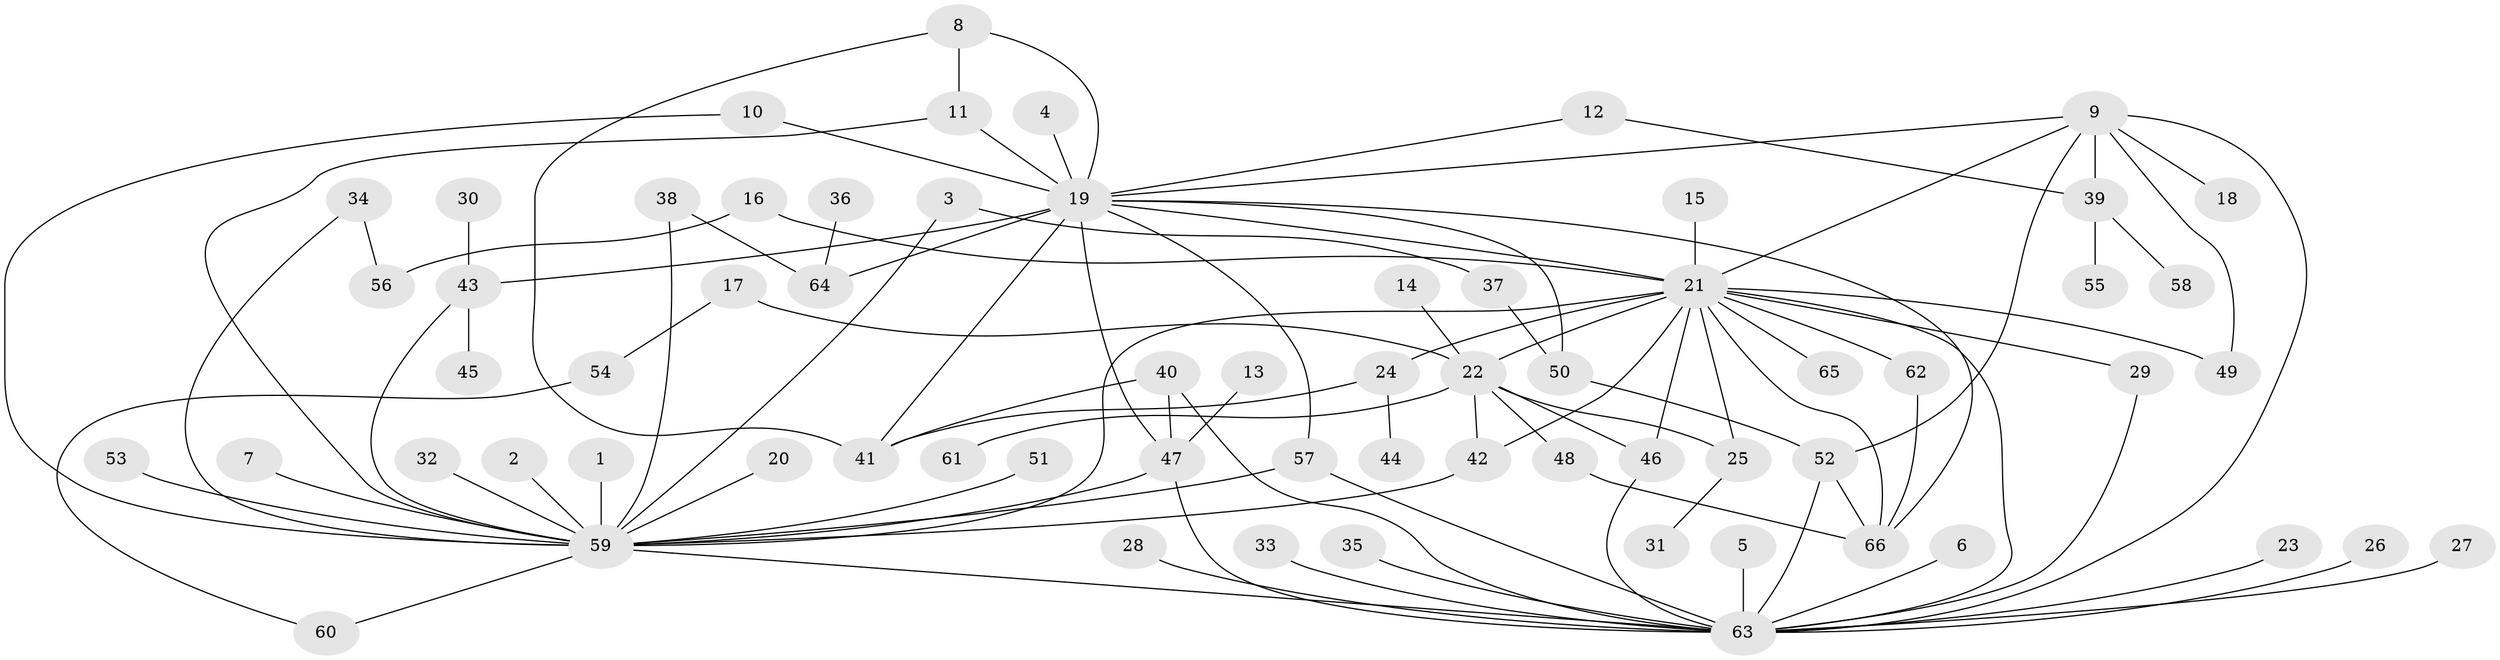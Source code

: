 // original degree distribution, {21: 0.007575757575757576, 20: 0.015151515151515152, 9: 0.015151515151515152, 7: 0.015151515151515152, 1: 0.49242424242424243, 2: 0.24242424242424243, 4: 0.06818181818181818, 3: 0.11363636363636363, 5: 0.015151515151515152, 19: 0.007575757575757576, 6: 0.007575757575757576}
// Generated by graph-tools (version 1.1) at 2025/01/03/09/25 03:01:37]
// undirected, 66 vertices, 98 edges
graph export_dot {
graph [start="1"]
  node [color=gray90,style=filled];
  1;
  2;
  3;
  4;
  5;
  6;
  7;
  8;
  9;
  10;
  11;
  12;
  13;
  14;
  15;
  16;
  17;
  18;
  19;
  20;
  21;
  22;
  23;
  24;
  25;
  26;
  27;
  28;
  29;
  30;
  31;
  32;
  33;
  34;
  35;
  36;
  37;
  38;
  39;
  40;
  41;
  42;
  43;
  44;
  45;
  46;
  47;
  48;
  49;
  50;
  51;
  52;
  53;
  54;
  55;
  56;
  57;
  58;
  59;
  60;
  61;
  62;
  63;
  64;
  65;
  66;
  1 -- 59 [weight=1.0];
  2 -- 59 [weight=1.0];
  3 -- 37 [weight=1.0];
  3 -- 59 [weight=1.0];
  4 -- 19 [weight=1.0];
  5 -- 63 [weight=1.0];
  6 -- 63 [weight=1.0];
  7 -- 59 [weight=1.0];
  8 -- 11 [weight=1.0];
  8 -- 19 [weight=1.0];
  8 -- 41 [weight=1.0];
  9 -- 18 [weight=1.0];
  9 -- 19 [weight=1.0];
  9 -- 21 [weight=1.0];
  9 -- 39 [weight=1.0];
  9 -- 49 [weight=1.0];
  9 -- 52 [weight=1.0];
  9 -- 63 [weight=1.0];
  10 -- 19 [weight=1.0];
  10 -- 59 [weight=1.0];
  11 -- 19 [weight=2.0];
  11 -- 59 [weight=1.0];
  12 -- 19 [weight=1.0];
  12 -- 39 [weight=1.0];
  13 -- 47 [weight=1.0];
  14 -- 22 [weight=1.0];
  15 -- 21 [weight=1.0];
  16 -- 21 [weight=1.0];
  16 -- 56 [weight=1.0];
  17 -- 22 [weight=1.0];
  17 -- 54 [weight=1.0];
  19 -- 21 [weight=1.0];
  19 -- 41 [weight=1.0];
  19 -- 43 [weight=1.0];
  19 -- 47 [weight=1.0];
  19 -- 50 [weight=1.0];
  19 -- 57 [weight=1.0];
  19 -- 64 [weight=2.0];
  19 -- 66 [weight=1.0];
  20 -- 59 [weight=1.0];
  21 -- 22 [weight=1.0];
  21 -- 24 [weight=1.0];
  21 -- 25 [weight=1.0];
  21 -- 29 [weight=1.0];
  21 -- 42 [weight=1.0];
  21 -- 46 [weight=2.0];
  21 -- 49 [weight=1.0];
  21 -- 59 [weight=1.0];
  21 -- 62 [weight=1.0];
  21 -- 63 [weight=1.0];
  21 -- 65 [weight=1.0];
  21 -- 66 [weight=1.0];
  22 -- 25 [weight=1.0];
  22 -- 42 [weight=1.0];
  22 -- 46 [weight=1.0];
  22 -- 48 [weight=1.0];
  22 -- 61 [weight=1.0];
  23 -- 63 [weight=1.0];
  24 -- 41 [weight=1.0];
  24 -- 44 [weight=1.0];
  25 -- 31 [weight=1.0];
  26 -- 63 [weight=1.0];
  27 -- 63 [weight=1.0];
  28 -- 63 [weight=1.0];
  29 -- 63 [weight=1.0];
  30 -- 43 [weight=1.0];
  32 -- 59 [weight=1.0];
  33 -- 63 [weight=1.0];
  34 -- 56 [weight=1.0];
  34 -- 59 [weight=1.0];
  35 -- 63 [weight=1.0];
  36 -- 64 [weight=1.0];
  37 -- 50 [weight=1.0];
  38 -- 59 [weight=1.0];
  38 -- 64 [weight=1.0];
  39 -- 55 [weight=1.0];
  39 -- 58 [weight=1.0];
  40 -- 41 [weight=1.0];
  40 -- 47 [weight=1.0];
  40 -- 63 [weight=1.0];
  42 -- 59 [weight=1.0];
  43 -- 45 [weight=1.0];
  43 -- 59 [weight=1.0];
  46 -- 63 [weight=1.0];
  47 -- 59 [weight=1.0];
  47 -- 63 [weight=1.0];
  48 -- 66 [weight=1.0];
  50 -- 52 [weight=1.0];
  51 -- 59 [weight=1.0];
  52 -- 63 [weight=1.0];
  52 -- 66 [weight=1.0];
  53 -- 59 [weight=1.0];
  54 -- 60 [weight=1.0];
  57 -- 59 [weight=1.0];
  57 -- 63 [weight=1.0];
  59 -- 60 [weight=1.0];
  59 -- 63 [weight=1.0];
  62 -- 66 [weight=1.0];
}
